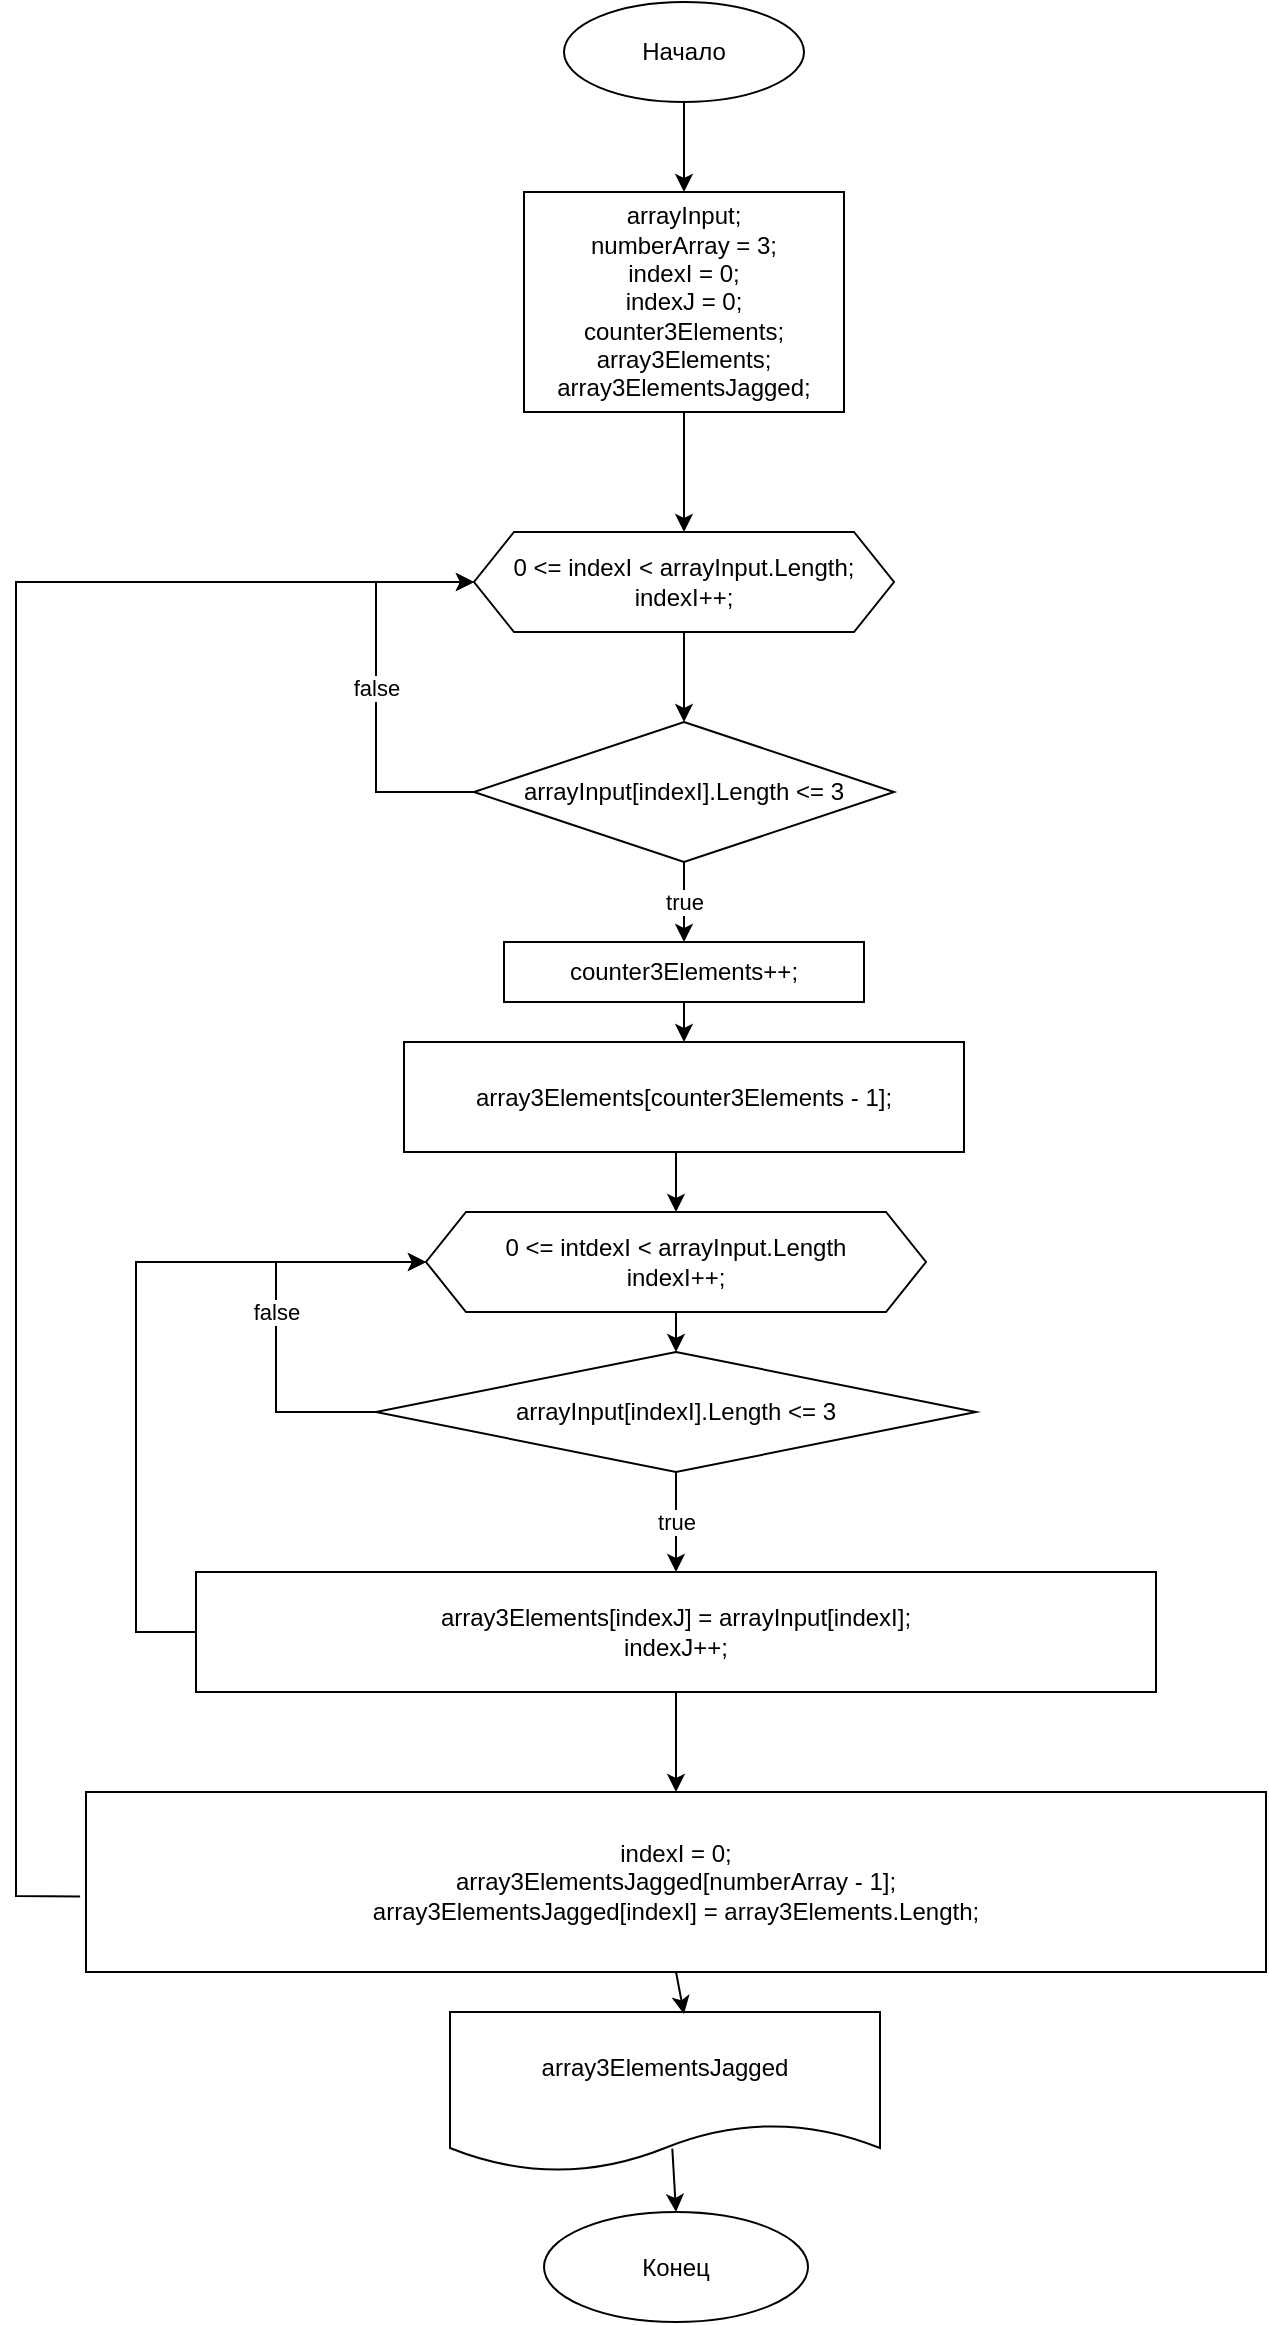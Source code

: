 <mxfile>
    <diagram id="_RjyfsC3gqTyHjeQ8nR-" name="Страница 1">
        <mxGraphModel dx="774" dy="579" grid="0" gridSize="10" guides="1" tooltips="1" connect="1" arrows="1" fold="1" page="1" pageScale="1" pageWidth="827" pageHeight="1169" math="0" shadow="0">
            <root>
                <mxCell id="0"/>
                <mxCell id="1" parent="0"/>
                <mxCell id="2" value="Начало" style="ellipse;whiteSpace=wrap;html=1;" vertex="1" parent="1">
                    <mxGeometry x="294" y="5" width="120" height="50" as="geometry"/>
                </mxCell>
                <mxCell id="3" value="arrayInput;&lt;br&gt;numberArray = 3;&lt;br&gt;indexI = 0;&lt;br&gt;indexJ = 0;&lt;br&gt;counter3Elements;&lt;br&gt;array3Elements;&lt;br&gt;array3ElementsJagged;" style="rounded=0;whiteSpace=wrap;html=1;" vertex="1" parent="1">
                    <mxGeometry x="274" y="100" width="160" height="110" as="geometry"/>
                </mxCell>
                <mxCell id="4" value="" style="endArrow=classic;html=1;rounded=0;exitX=0.5;exitY=1;exitDx=0;exitDy=0;" edge="1" parent="1" source="2" target="3">
                    <mxGeometry width="50" height="50" relative="1" as="geometry">
                        <mxPoint x="390" y="355" as="sourcePoint"/>
                        <mxPoint x="440" y="305" as="targetPoint"/>
                    </mxGeometry>
                </mxCell>
                <mxCell id="5" value="0 &amp;lt;= indexI &amp;lt; arrayInput.Length;&lt;br&gt;indexI++;" style="shape=hexagon;perimeter=hexagonPerimeter2;whiteSpace=wrap;html=1;fixedSize=1;" vertex="1" parent="1">
                    <mxGeometry x="249" y="270" width="210" height="50" as="geometry"/>
                </mxCell>
                <mxCell id="6" value="&lt;span&gt;arrayInput[indexI].Length &amp;lt;= 3&lt;/span&gt;" style="rhombus;whiteSpace=wrap;html=1;" vertex="1" parent="1">
                    <mxGeometry x="249" y="365" width="210" height="70" as="geometry"/>
                </mxCell>
                <mxCell id="7" value="" style="endArrow=classic;html=1;rounded=0;exitX=0.5;exitY=1;exitDx=0;exitDy=0;entryX=0.5;entryY=0;entryDx=0;entryDy=0;" edge="1" parent="1" source="6" target="9">
                    <mxGeometry relative="1" as="geometry">
                        <mxPoint x="370" y="545" as="sourcePoint"/>
                        <mxPoint x="360" y="595" as="targetPoint"/>
                    </mxGeometry>
                </mxCell>
                <mxCell id="8" value="true" style="edgeLabel;resizable=0;html=1;align=center;verticalAlign=middle;" connectable="0" vertex="1" parent="7">
                    <mxGeometry relative="1" as="geometry"/>
                </mxCell>
                <mxCell id="9" value="&lt;span&gt;counter3Elements++;&lt;/span&gt;" style="rounded=0;whiteSpace=wrap;html=1;" vertex="1" parent="1">
                    <mxGeometry x="264" y="475" width="180" height="30" as="geometry"/>
                </mxCell>
                <mxCell id="10" value="" style="endArrow=classic;html=1;rounded=0;exitX=0.5;exitY=1;exitDx=0;exitDy=0;entryX=0.5;entryY=0;entryDx=0;entryDy=0;" edge="1" parent="1" source="5" target="6">
                    <mxGeometry width="50" height="50" relative="1" as="geometry">
                        <mxPoint x="390" y="515" as="sourcePoint"/>
                        <mxPoint x="440" y="465" as="targetPoint"/>
                    </mxGeometry>
                </mxCell>
                <mxCell id="11" value="&lt;span&gt;array3Elements[&lt;/span&gt;counter3Elements - 1&lt;span&gt;];&lt;/span&gt;" style="rounded=0;whiteSpace=wrap;html=1;" vertex="1" parent="1">
                    <mxGeometry x="214" y="525" width="280" height="55" as="geometry"/>
                </mxCell>
                <mxCell id="12" value="indexI = 0;&lt;br&gt;array3ElementsJagged[numberArray&amp;nbsp;- 1];&lt;br&gt;array3ElementsJagged[indexI] = array3Elements.Length;" style="rounded=0;whiteSpace=wrap;html=1;" vertex="1" parent="1">
                    <mxGeometry x="55" y="900" width="590" height="90" as="geometry"/>
                </mxCell>
                <mxCell id="13" value="0 &amp;lt;= intdexI &amp;lt; arrayInput.Length&lt;br&gt;indexI++;" style="shape=hexagon;perimeter=hexagonPerimeter2;whiteSpace=wrap;html=1;fixedSize=1;" vertex="1" parent="1">
                    <mxGeometry x="225" y="610" width="250" height="50" as="geometry"/>
                </mxCell>
                <mxCell id="14" value="&lt;span&gt;arrayInput[indexI].Length &amp;lt;= 3&lt;/span&gt;" style="rhombus;whiteSpace=wrap;html=1;" vertex="1" parent="1">
                    <mxGeometry x="200" y="680" width="300" height="60" as="geometry"/>
                </mxCell>
                <mxCell id="15" value="" style="endArrow=classic;html=1;rounded=0;exitX=0.5;exitY=1;exitDx=0;exitDy=0;" edge="1" parent="1" source="14" target="19">
                    <mxGeometry relative="1" as="geometry">
                        <mxPoint x="360" y="990" as="sourcePoint"/>
                        <mxPoint x="340" y="1010" as="targetPoint"/>
                    </mxGeometry>
                </mxCell>
                <mxCell id="16" value="true" style="edgeLabel;resizable=0;html=1;align=center;verticalAlign=middle;" connectable="0" vertex="1" parent="15">
                    <mxGeometry relative="1" as="geometry"/>
                </mxCell>
                <mxCell id="17" value="" style="endArrow=classic;html=1;rounded=0;exitX=0;exitY=0.5;exitDx=0;exitDy=0;entryX=0;entryY=0.5;entryDx=0;entryDy=0;" edge="1" parent="1" source="14" target="13">
                    <mxGeometry relative="1" as="geometry">
                        <mxPoint x="360" y="990" as="sourcePoint"/>
                        <mxPoint x="120" y="800" as="targetPoint"/>
                        <Array as="points">
                            <mxPoint x="150" y="710"/>
                            <mxPoint x="150" y="635"/>
                        </Array>
                    </mxGeometry>
                </mxCell>
                <mxCell id="18" value="false" style="edgeLabel;resizable=0;html=1;align=center;verticalAlign=middle;" connectable="0" vertex="1" parent="17">
                    <mxGeometry relative="1" as="geometry"/>
                </mxCell>
                <mxCell id="19" value="&lt;span&gt;array3Elements[indexJ] = arrayInput[indexI];&lt;br&gt;indexJ++;&lt;br&gt;&lt;/span&gt;" style="rounded=0;whiteSpace=wrap;html=1;" vertex="1" parent="1">
                    <mxGeometry x="110" y="790" width="480" height="60" as="geometry"/>
                </mxCell>
                <mxCell id="20" value="" style="endArrow=classic;html=1;rounded=0;exitX=0.5;exitY=1;exitDx=0;exitDy=0;" edge="1" parent="1" source="9" target="11">
                    <mxGeometry width="50" height="50" relative="1" as="geometry">
                        <mxPoint x="390" y="795" as="sourcePoint"/>
                        <mxPoint x="440" y="745" as="targetPoint"/>
                    </mxGeometry>
                </mxCell>
                <mxCell id="21" value="array3ElementsJagged" style="shape=document;whiteSpace=wrap;html=1;boundedLbl=1;" vertex="1" parent="1">
                    <mxGeometry x="237" y="1010" width="215" height="80" as="geometry"/>
                </mxCell>
                <mxCell id="22" value="" style="endArrow=classic;html=1;rounded=0;exitX=0.5;exitY=1;exitDx=0;exitDy=0;" edge="1" parent="1" source="13" target="14">
                    <mxGeometry width="50" height="50" relative="1" as="geometry">
                        <mxPoint x="390" y="760" as="sourcePoint"/>
                        <mxPoint x="440" y="710" as="targetPoint"/>
                    </mxGeometry>
                </mxCell>
                <mxCell id="23" value="" style="endArrow=classic;html=1;rounded=0;exitX=0.5;exitY=1;exitDx=0;exitDy=0;" edge="1" parent="1" source="19" target="12">
                    <mxGeometry width="50" height="50" relative="1" as="geometry">
                        <mxPoint x="390" y="1100" as="sourcePoint"/>
                        <mxPoint x="440" y="1050" as="targetPoint"/>
                    </mxGeometry>
                </mxCell>
                <mxCell id="24" value="" style="endArrow=classic;html=1;rounded=0;entryX=0;entryY=0.5;entryDx=0;entryDy=0;exitX=-0.005;exitY=0.581;exitDx=0;exitDy=0;exitPerimeter=0;" edge="1" parent="1" source="12" target="5">
                    <mxGeometry width="50" height="50" relative="1" as="geometry">
                        <mxPoint x="30" y="1220" as="sourcePoint"/>
                        <mxPoint x="279" y="250" as="targetPoint"/>
                        <Array as="points">
                            <mxPoint x="20" y="952"/>
                            <mxPoint x="20" y="295"/>
                        </Array>
                    </mxGeometry>
                </mxCell>
                <mxCell id="25" value="" style="endArrow=classic;html=1;rounded=0;exitX=0.5;exitY=1;exitDx=0;exitDy=0;" edge="1" parent="1" source="12">
                    <mxGeometry width="50" height="50" relative="1" as="geometry">
                        <mxPoint x="390" y="1400" as="sourcePoint"/>
                        <mxPoint x="354" y="1011" as="targetPoint"/>
                    </mxGeometry>
                </mxCell>
                <mxCell id="26" value="Конец" style="ellipse;whiteSpace=wrap;html=1;" vertex="1" parent="1">
                    <mxGeometry x="284" y="1110" width="132" height="55" as="geometry"/>
                </mxCell>
                <mxCell id="27" value="" style="endArrow=classic;html=1;rounded=0;entryX=0.5;entryY=0;entryDx=0;entryDy=0;" edge="1" parent="1" target="13">
                    <mxGeometry width="50" height="50" relative="1" as="geometry">
                        <mxPoint x="350" y="580" as="sourcePoint"/>
                        <mxPoint x="400" y="700" as="targetPoint"/>
                    </mxGeometry>
                </mxCell>
                <mxCell id="28" value="" style="endArrow=classic;html=1;rounded=0;exitX=0;exitY=0.5;exitDx=0;exitDy=0;entryX=0;entryY=0.5;entryDx=0;entryDy=0;" edge="1" parent="1" source="19" target="13">
                    <mxGeometry width="50" height="50" relative="1" as="geometry">
                        <mxPoint x="350" y="850" as="sourcePoint"/>
                        <mxPoint x="400" y="800" as="targetPoint"/>
                        <Array as="points">
                            <mxPoint x="80" y="820"/>
                            <mxPoint x="80" y="635"/>
                        </Array>
                    </mxGeometry>
                </mxCell>
                <mxCell id="29" value="" style="endArrow=classic;html=1;rounded=0;exitX=0.517;exitY=0.854;exitDx=0;exitDy=0;exitPerimeter=0;entryX=0.5;entryY=0;entryDx=0;entryDy=0;" edge="1" parent="1" source="21" target="26">
                    <mxGeometry width="50" height="50" relative="1" as="geometry">
                        <mxPoint x="350" y="1050" as="sourcePoint"/>
                        <mxPoint x="400" y="1000" as="targetPoint"/>
                    </mxGeometry>
                </mxCell>
                <mxCell id="30" value="" style="endArrow=classic;html=1;rounded=0;exitX=0;exitY=0.5;exitDx=0;exitDy=0;entryX=0;entryY=0.5;entryDx=0;entryDy=0;" edge="1" parent="1" source="6" target="5">
                    <mxGeometry relative="1" as="geometry">
                        <mxPoint x="360" y="500" as="sourcePoint"/>
                        <mxPoint x="460" y="500" as="targetPoint"/>
                        <Array as="points">
                            <mxPoint x="200" y="400"/>
                            <mxPoint x="200" y="295"/>
                        </Array>
                    </mxGeometry>
                </mxCell>
                <mxCell id="31" value="false" style="edgeLabel;resizable=0;html=1;align=center;verticalAlign=middle;" connectable="0" vertex="1" parent="30">
                    <mxGeometry relative="1" as="geometry"/>
                </mxCell>
                <mxCell id="32" value="" style="endArrow=classic;html=1;rounded=0;exitX=0.5;exitY=1;exitDx=0;exitDy=0;entryX=0.5;entryY=0;entryDx=0;entryDy=0;" edge="1" parent="1" source="3" target="5">
                    <mxGeometry width="50" height="50" relative="1" as="geometry">
                        <mxPoint x="390" y="320" as="sourcePoint"/>
                        <mxPoint x="440" y="270" as="targetPoint"/>
                    </mxGeometry>
                </mxCell>
            </root>
        </mxGraphModel>
    </diagram>
</mxfile>